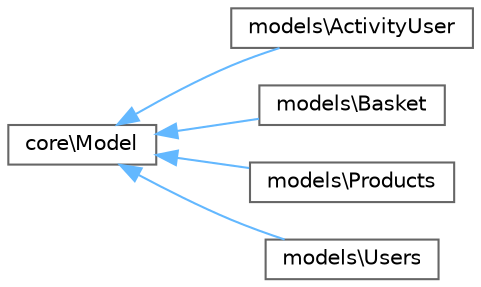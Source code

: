 digraph "Graphical Class Hierarchy"
{
 // LATEX_PDF_SIZE
  bgcolor="transparent";
  edge [fontname=Helvetica,fontsize=10,labelfontname=Helvetica,labelfontsize=10];
  node [fontname=Helvetica,fontsize=10,shape=box,height=0.2,width=0.4];
  rankdir="LR";
  Node0 [id="Node000000",label="core\\Model",height=0.2,width=0.4,color="grey40", fillcolor="white", style="filled",URL="$classcore_1_1_model.html",tooltip=" "];
  Node0 -> Node1 [id="edge5_Node000000_Node000001",dir="back",color="steelblue1",style="solid",tooltip=" "];
  Node1 [id="Node000001",label="models\\ActivityUser",height=0.2,width=0.4,color="grey40", fillcolor="white", style="filled",URL="$classmodels_1_1_activity_user.html",tooltip=" "];
  Node0 -> Node2 [id="edge6_Node000000_Node000002",dir="back",color="steelblue1",style="solid",tooltip=" "];
  Node2 [id="Node000002",label="models\\Basket",height=0.2,width=0.4,color="grey40", fillcolor="white", style="filled",URL="$classmodels_1_1_basket.html",tooltip=" "];
  Node0 -> Node3 [id="edge7_Node000000_Node000003",dir="back",color="steelblue1",style="solid",tooltip=" "];
  Node3 [id="Node000003",label="models\\Products",height=0.2,width=0.4,color="grey40", fillcolor="white", style="filled",URL="$classmodels_1_1_products.html",tooltip=" "];
  Node0 -> Node4 [id="edge8_Node000000_Node000004",dir="back",color="steelblue1",style="solid",tooltip=" "];
  Node4 [id="Node000004",label="models\\Users",height=0.2,width=0.4,color="grey40", fillcolor="white", style="filled",URL="$classmodels_1_1_users.html",tooltip=" "];
}
